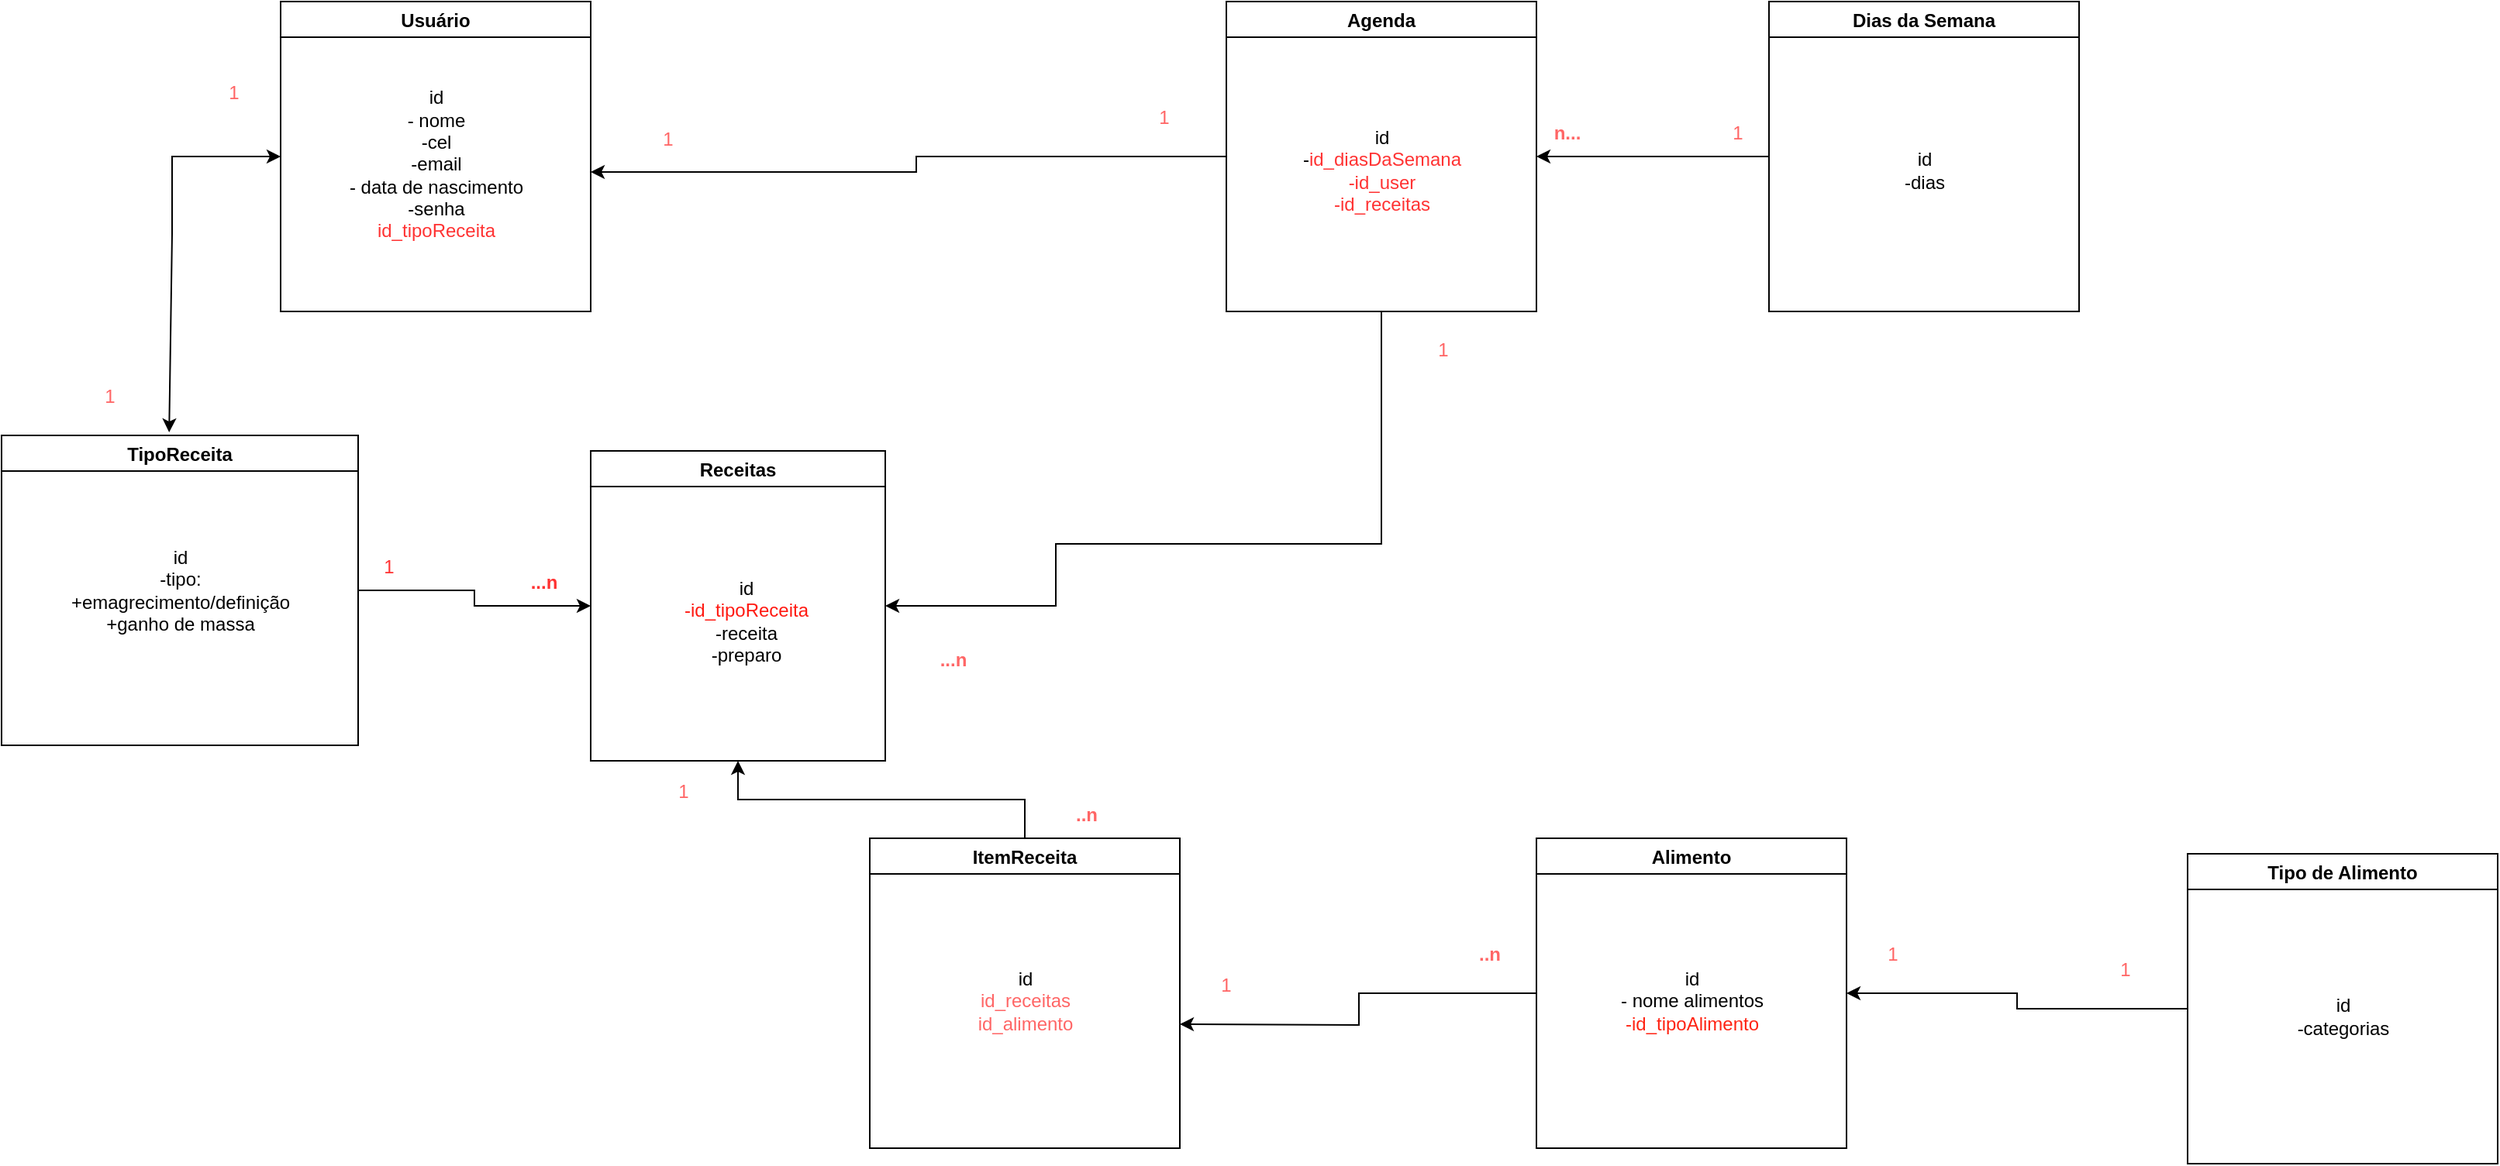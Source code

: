 <mxfile version="20.8.3" type="device"><diagram id="D7TlFocIKVH5g727k0Tv" name="Página-1"><mxGraphModel dx="1941" dy="559" grid="1" gridSize="10" guides="1" tooltips="1" connect="1" arrows="1" fold="1" page="1" pageScale="1" pageWidth="827" pageHeight="1169" math="0" shadow="0"><root><mxCell id="0"/><mxCell id="1" parent="0"/><mxCell id="6_ywHrAEWiwWeD_JIyDd-3" value="Usuário" style="swimlane;" parent="1" vertex="1"><mxGeometry x="10" y="90" width="200" height="200" as="geometry"/></mxCell><mxCell id="6_ywHrAEWiwWeD_JIyDd-18" value="id&lt;br&gt;- nome&lt;br&gt;-cel&lt;br&gt;-email&lt;br&gt;- data de nascimento&lt;br&gt;-senha&lt;br&gt;&lt;font color=&quot;#ff3333&quot;&gt;id_tipoReceita&lt;/font&gt;" style="text;html=1;align=center;verticalAlign=middle;resizable=0;points=[];autosize=1;strokeColor=none;fillColor=none;" parent="6_ywHrAEWiwWeD_JIyDd-3" vertex="1"><mxGeometry x="30" y="50" width="140" height="110" as="geometry"/></mxCell><mxCell id="nTeTr6HZC3SeChWBtJJ--24" style="edgeStyle=orthogonalEdgeStyle;rounded=0;orthogonalLoop=1;jettySize=auto;html=1;fontColor=#FF6666;" parent="1" source="6_ywHrAEWiwWeD_JIyDd-4" edge="1"><mxGeometry relative="1" as="geometry"><mxPoint x="590" y="750" as="targetPoint"/></mxGeometry></mxCell><mxCell id="6_ywHrAEWiwWeD_JIyDd-4" value="Alimento" style="swimlane;" parent="1" vertex="1"><mxGeometry x="820" y="630" width="200" height="200" as="geometry"/></mxCell><mxCell id="6_ywHrAEWiwWeD_JIyDd-21" value="id&lt;br&gt;- nome alimentos&lt;br&gt;&lt;font color=&quot;#ff2414&quot;&gt;-id_tipoAlimento&lt;/font&gt;" style="text;html=1;align=center;verticalAlign=middle;resizable=0;points=[];autosize=1;strokeColor=none;fillColor=none;" parent="6_ywHrAEWiwWeD_JIyDd-4" vertex="1"><mxGeometry x="40" y="75" width="120" height="60" as="geometry"/></mxCell><mxCell id="nTeTr6HZC3SeChWBtJJ--11" style="edgeStyle=orthogonalEdgeStyle;rounded=0;orthogonalLoop=1;jettySize=auto;html=1;entryX=1;entryY=0.5;entryDx=0;entryDy=0;fontColor=#FF6666;" parent="1" source="6_ywHrAEWiwWeD_JIyDd-5" target="6_ywHrAEWiwWeD_JIyDd-4" edge="1"><mxGeometry relative="1" as="geometry"/></mxCell><mxCell id="6_ywHrAEWiwWeD_JIyDd-5" value="Tipo de Alimento" style="swimlane;" parent="1" vertex="1"><mxGeometry x="1240" y="640" width="200" height="200" as="geometry"/></mxCell><mxCell id="6_ywHrAEWiwWeD_JIyDd-22" value="id&lt;br&gt;-categorias" style="text;html=1;align=center;verticalAlign=middle;resizable=0;points=[];autosize=1;strokeColor=none;fillColor=none;" parent="6_ywHrAEWiwWeD_JIyDd-5" vertex="1"><mxGeometry x="60" y="85" width="80" height="40" as="geometry"/></mxCell><mxCell id="6_ywHrAEWiwWeD_JIyDd-6" value="Receitas" style="swimlane;" parent="1" vertex="1"><mxGeometry x="210" y="380" width="190" height="200" as="geometry"/></mxCell><mxCell id="6_ywHrAEWiwWeD_JIyDd-23" value="id&lt;br&gt;&lt;font color=&quot;#ff1a12&quot;&gt;-id_tipoReceita&lt;/font&gt;&lt;br&gt;-receita&lt;br&gt;-preparo" style="text;html=1;align=center;verticalAlign=middle;resizable=0;points=[];autosize=1;strokeColor=none;fillColor=none;rotation=0;" parent="6_ywHrAEWiwWeD_JIyDd-6" vertex="1"><mxGeometry x="50" y="75" width="100" height="70" as="geometry"/></mxCell><mxCell id="nTeTr6HZC3SeChWBtJJ--1" style="edgeStyle=orthogonalEdgeStyle;rounded=0;orthogonalLoop=1;jettySize=auto;html=1;entryX=0;entryY=0.5;entryDx=0;entryDy=0;" parent="1" source="6_ywHrAEWiwWeD_JIyDd-7" target="6_ywHrAEWiwWeD_JIyDd-6" edge="1"><mxGeometry relative="1" as="geometry"/></mxCell><mxCell id="6_ywHrAEWiwWeD_JIyDd-7" value="TipoReceita" style="swimlane;" parent="1" vertex="1"><mxGeometry x="-170" y="370" width="230" height="200" as="geometry"/></mxCell><mxCell id="6_ywHrAEWiwWeD_JIyDd-20" value="id&lt;br&gt;-tipo:&lt;br&gt;+emagrecimento/definição&lt;br&gt;+ganho de massa" style="text;html=1;align=center;verticalAlign=middle;resizable=0;points=[];autosize=1;strokeColor=none;fillColor=none;" parent="6_ywHrAEWiwWeD_JIyDd-7" vertex="1"><mxGeometry x="35" y="65" width="160" height="70" as="geometry"/></mxCell><mxCell id="6_ywHrAEWiwWeD_JIyDd-16" value="" style="endArrow=classic;startArrow=classic;html=1;rounded=0;exitX=0.47;exitY=-0.01;exitDx=0;exitDy=0;exitPerimeter=0;entryX=0;entryY=0.5;entryDx=0;entryDy=0;" parent="1" source="6_ywHrAEWiwWeD_JIyDd-7" target="6_ywHrAEWiwWeD_JIyDd-3" edge="1"><mxGeometry width="50" height="50" relative="1" as="geometry"><mxPoint x="-60" y="350" as="sourcePoint"/><mxPoint x="60" y="210" as="targetPoint"/><Array as="points"><mxPoint x="-60" y="240"/><mxPoint x="-60" y="190"/><mxPoint x="-30" y="190"/></Array></mxGeometry></mxCell><mxCell id="nTeTr6HZC3SeChWBtJJ--12" style="edgeStyle=orthogonalEdgeStyle;rounded=0;orthogonalLoop=1;jettySize=auto;html=1;fontColor=#FF6666;" parent="1" source="d7v8gahmsihjQqHvH5PN-1" edge="1"><mxGeometry relative="1" as="geometry"><mxPoint x="210" y="200" as="targetPoint"/><Array as="points"><mxPoint x="420" y="190"/><mxPoint x="420" y="200"/></Array></mxGeometry></mxCell><mxCell id="nTeTr6HZC3SeChWBtJJ--13" style="edgeStyle=orthogonalEdgeStyle;rounded=0;orthogonalLoop=1;jettySize=auto;html=1;entryX=1;entryY=0.5;entryDx=0;entryDy=0;fontColor=#FF6666;" parent="1" source="d7v8gahmsihjQqHvH5PN-1" target="6_ywHrAEWiwWeD_JIyDd-6" edge="1"><mxGeometry relative="1" as="geometry"><Array as="points"><mxPoint x="720" y="440"/><mxPoint x="510" y="440"/><mxPoint x="510" y="480"/></Array></mxGeometry></mxCell><mxCell id="d7v8gahmsihjQqHvH5PN-1" value="Agenda" style="swimlane;" parent="1" vertex="1"><mxGeometry x="620" y="90" width="200" height="200" as="geometry"/></mxCell><mxCell id="d7v8gahmsihjQqHvH5PN-2" value="id&lt;br&gt;-&lt;font color=&quot;#ff3333&quot;&gt;id_diasDaSemana&lt;/font&gt;&lt;br&gt;&lt;font color=&quot;#ff3333&quot;&gt;-id_user&lt;br&gt;-id_receitas&lt;/font&gt;" style="text;html=1;align=center;verticalAlign=middle;resizable=0;points=[];autosize=1;strokeColor=none;fillColor=none;rotation=0;" parent="d7v8gahmsihjQqHvH5PN-1" vertex="1"><mxGeometry x="35" y="74" width="130" height="70" as="geometry"/></mxCell><mxCell id="nTeTr6HZC3SeChWBtJJ--8" style="edgeStyle=orthogonalEdgeStyle;rounded=0;orthogonalLoop=1;jettySize=auto;html=1;entryX=0.5;entryY=1;entryDx=0;entryDy=0;fontColor=#FF6666;" parent="1" source="nTeTr6HZC3SeChWBtJJ--6" target="6_ywHrAEWiwWeD_JIyDd-6" edge="1"><mxGeometry relative="1" as="geometry"/></mxCell><mxCell id="nTeTr6HZC3SeChWBtJJ--6" value="ItemReceita" style="swimlane;" parent="1" vertex="1"><mxGeometry x="390" y="630" width="200" height="200" as="geometry"/></mxCell><mxCell id="nTeTr6HZC3SeChWBtJJ--7" value="id&lt;br&gt;&lt;font color=&quot;#ff6666&quot;&gt;id_receitas&lt;br&gt;id_alimento&lt;/font&gt;" style="text;html=1;align=center;verticalAlign=middle;resizable=0;points=[];autosize=1;strokeColor=none;fillColor=none;" parent="nTeTr6HZC3SeChWBtJJ--6" vertex="1"><mxGeometry x="60" y="75" width="80" height="60" as="geometry"/></mxCell><mxCell id="nTeTr6HZC3SeChWBtJJ--14" value="1" style="text;html=1;strokeColor=none;fillColor=none;align=center;verticalAlign=middle;whiteSpace=wrap;rounded=0;fontColor=#FF6666;" parent="1" vertex="1"><mxGeometry x="230" y="164" width="60" height="30" as="geometry"/></mxCell><mxCell id="nTeTr6HZC3SeChWBtJJ--15" value="1" style="text;html=1;strokeColor=none;fillColor=none;align=center;verticalAlign=middle;whiteSpace=wrap;rounded=0;fontColor=#FF6666;" parent="1" vertex="1"><mxGeometry x="550" y="150" width="60" height="30" as="geometry"/></mxCell><mxCell id="nTeTr6HZC3SeChWBtJJ--16" value="1" style="text;html=1;strokeColor=none;fillColor=none;align=center;verticalAlign=middle;whiteSpace=wrap;rounded=0;fontColor=#FF6666;" parent="1" vertex="1"><mxGeometry x="-50" y="134" width="60" height="30" as="geometry"/></mxCell><mxCell id="nTeTr6HZC3SeChWBtJJ--17" value="1" style="text;html=1;strokeColor=none;fillColor=none;align=center;verticalAlign=middle;whiteSpace=wrap;rounded=0;fontColor=#FF6666;" parent="1" vertex="1"><mxGeometry x="-130" y="330" width="60" height="30" as="geometry"/></mxCell><mxCell id="nTeTr6HZC3SeChWBtJJ--18" value="1" style="text;html=1;strokeColor=none;fillColor=none;align=center;verticalAlign=middle;whiteSpace=wrap;rounded=0;fontColor=#FF6666;" parent="1" vertex="1"><mxGeometry x="730" y="300" width="60" height="30" as="geometry"/></mxCell><mxCell id="nTeTr6HZC3SeChWBtJJ--19" value="&lt;b&gt;...n&lt;/b&gt;" style="text;html=1;strokeColor=none;fillColor=none;align=center;verticalAlign=middle;whiteSpace=wrap;rounded=0;fontColor=#FF6666;" parent="1" vertex="1"><mxGeometry x="414" y="500" width="60" height="30" as="geometry"/></mxCell><mxCell id="nTeTr6HZC3SeChWBtJJ--22" value="1" style="text;html=1;strokeColor=none;fillColor=none;align=center;verticalAlign=middle;whiteSpace=wrap;rounded=0;fontColor=#FF6666;" parent="1" vertex="1"><mxGeometry x="240" y="585" width="60" height="30" as="geometry"/></mxCell><mxCell id="nTeTr6HZC3SeChWBtJJ--23" value="&lt;b&gt;..n&lt;/b&gt;" style="text;html=1;strokeColor=none;fillColor=none;align=center;verticalAlign=middle;whiteSpace=wrap;rounded=0;fontColor=#FF6666;" parent="1" vertex="1"><mxGeometry x="500" y="600" width="60" height="30" as="geometry"/></mxCell><mxCell id="nTeTr6HZC3SeChWBtJJ--25" value="1" style="text;html=1;strokeColor=none;fillColor=none;align=center;verticalAlign=middle;whiteSpace=wrap;rounded=0;fontColor=#FF6666;" parent="1" vertex="1"><mxGeometry x="590" y="710" width="60" height="30" as="geometry"/></mxCell><mxCell id="nTeTr6HZC3SeChWBtJJ--26" value="&lt;span&gt;..n&lt;/span&gt;" style="text;html=1;strokeColor=none;fillColor=none;align=center;verticalAlign=middle;whiteSpace=wrap;rounded=0;fontColor=#FF6666;fontStyle=1" parent="1" vertex="1"><mxGeometry x="760" y="690" width="60" height="30" as="geometry"/></mxCell><mxCell id="nTeTr6HZC3SeChWBtJJ--28" value="1" style="text;html=1;strokeColor=none;fillColor=none;align=center;verticalAlign=middle;whiteSpace=wrap;rounded=0;fontColor=#FF6666;" parent="1" vertex="1"><mxGeometry x="1020" y="690" width="60" height="30" as="geometry"/></mxCell><mxCell id="nTeTr6HZC3SeChWBtJJ--29" value="1" style="text;html=1;strokeColor=none;fillColor=none;align=center;verticalAlign=middle;whiteSpace=wrap;rounded=0;fontColor=#FF6666;" parent="1" vertex="1"><mxGeometry x="1170" y="700" width="60" height="30" as="geometry"/></mxCell><mxCell id="haNokOj9On2R2Tlzn0Zt-1" value="1" style="text;html=1;strokeColor=none;fillColor=none;align=center;verticalAlign=middle;whiteSpace=wrap;rounded=0;fontColor=#FF3333;" parent="1" vertex="1"><mxGeometry x="50" y="440" width="60" height="30" as="geometry"/></mxCell><mxCell id="haNokOj9On2R2Tlzn0Zt-2" value="...n" style="text;html=1;align=center;verticalAlign=middle;whiteSpace=wrap;rounded=0;fontColor=#FF3333;fontStyle=1" parent="1" vertex="1"><mxGeometry x="150" y="450" width="60" height="30" as="geometry"/></mxCell><mxCell id="haNokOj9On2R2Tlzn0Zt-5" style="edgeStyle=orthogonalEdgeStyle;rounded=0;orthogonalLoop=1;jettySize=auto;html=1;entryX=1;entryY=0.5;entryDx=0;entryDy=0;fontColor=#FF3333;" parent="1" source="haNokOj9On2R2Tlzn0Zt-3" target="d7v8gahmsihjQqHvH5PN-1" edge="1"><mxGeometry relative="1" as="geometry"/></mxCell><mxCell id="haNokOj9On2R2Tlzn0Zt-3" value="Dias da Semana" style="swimlane;" parent="1" vertex="1"><mxGeometry x="970" y="90" width="200" height="200" as="geometry"/></mxCell><mxCell id="haNokOj9On2R2Tlzn0Zt-4" value="id&lt;br&gt;-dias" style="text;html=1;align=center;verticalAlign=middle;resizable=0;points=[];autosize=1;strokeColor=none;fillColor=none;rotation=0;" parent="haNokOj9On2R2Tlzn0Zt-3" vertex="1"><mxGeometry x="75" y="89" width="50" height="40" as="geometry"/></mxCell><mxCell id="haNokOj9On2R2Tlzn0Zt-7" value="&lt;b&gt;n...&lt;/b&gt;" style="text;html=1;strokeColor=none;fillColor=none;align=center;verticalAlign=middle;whiteSpace=wrap;rounded=0;fontColor=#FF6666;" parent="1" vertex="1"><mxGeometry x="810" y="160" width="60" height="30" as="geometry"/></mxCell><mxCell id="haNokOj9On2R2Tlzn0Zt-6" value="1" style="text;html=1;strokeColor=none;fillColor=none;align=center;verticalAlign=middle;whiteSpace=wrap;rounded=0;fontColor=#FF6666;" parent="1" vertex="1"><mxGeometry x="920" y="160" width="60" height="30" as="geometry"/></mxCell></root></mxGraphModel></diagram></mxfile>